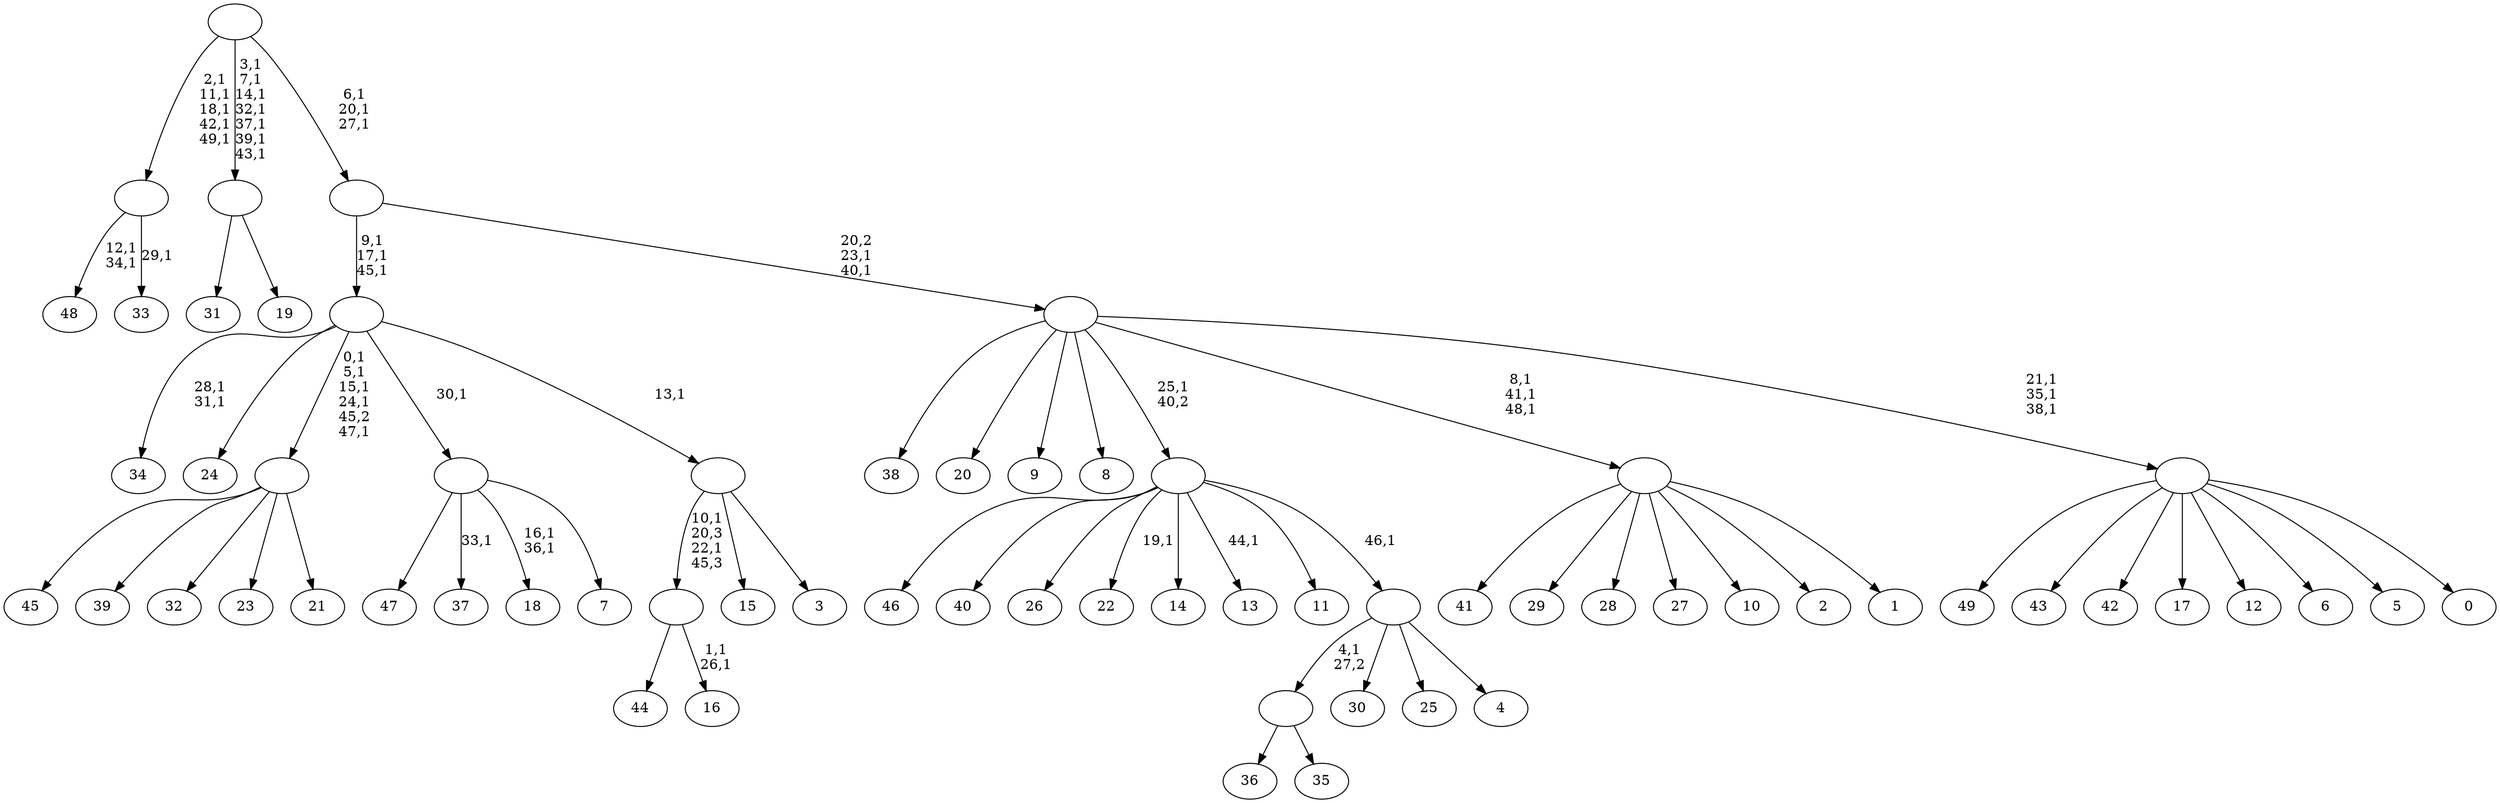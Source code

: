digraph T {
	100 [label="49"]
	99 [label="48"]
	96 [label="47"]
	95 [label="46"]
	94 [label="45"]
	93 [label="44"]
	92 [label="43"]
	91 [label="42"]
	90 [label="41"]
	89 [label="40"]
	88 [label="39"]
	87 [label="38"]
	86 [label="37"]
	84 [label="36"]
	83 [label="35"]
	82 [label=""]
	81 [label="34"]
	78 [label="33"]
	76 [label=""]
	71 [label="32"]
	70 [label="31"]
	69 [label="30"]
	68 [label="29"]
	67 [label="28"]
	66 [label="27"]
	65 [label="26"]
	64 [label="25"]
	63 [label="24"]
	62 [label="23"]
	61 [label="22"]
	59 [label="21"]
	58 [label=""]
	53 [label="20"]
	52 [label="19"]
	51 [label=""]
	44 [label="18"]
	41 [label="17"]
	40 [label="16"]
	37 [label=""]
	35 [label="15"]
	34 [label="14"]
	33 [label="13"]
	31 [label="12"]
	30 [label="11"]
	29 [label="10"]
	28 [label="9"]
	27 [label="8"]
	26 [label="7"]
	25 [label=""]
	24 [label="6"]
	23 [label="5"]
	22 [label="4"]
	21 [label=""]
	20 [label=""]
	19 [label="3"]
	18 [label=""]
	17 [label=""]
	14 [label="2"]
	13 [label="1"]
	12 [label=""]
	9 [label="0"]
	8 [label=""]
	5 [label=""]
	3 [label=""]
	0 [label=""]
	82 -> 84 [label=""]
	82 -> 83 [label=""]
	76 -> 78 [label="29,1"]
	76 -> 99 [label="12,1\n34,1"]
	58 -> 94 [label=""]
	58 -> 88 [label=""]
	58 -> 71 [label=""]
	58 -> 62 [label=""]
	58 -> 59 [label=""]
	51 -> 70 [label=""]
	51 -> 52 [label=""]
	37 -> 40 [label="1,1\n26,1"]
	37 -> 93 [label=""]
	25 -> 44 [label="16,1\n36,1"]
	25 -> 86 [label="33,1"]
	25 -> 96 [label=""]
	25 -> 26 [label=""]
	21 -> 82 [label="4,1\n27,2"]
	21 -> 69 [label=""]
	21 -> 64 [label=""]
	21 -> 22 [label=""]
	20 -> 33 [label="44,1"]
	20 -> 61 [label="19,1"]
	20 -> 95 [label=""]
	20 -> 89 [label=""]
	20 -> 65 [label=""]
	20 -> 34 [label=""]
	20 -> 30 [label=""]
	20 -> 21 [label="46,1"]
	18 -> 37 [label="10,1\n20,3\n22,1\n45,3"]
	18 -> 35 [label=""]
	18 -> 19 [label=""]
	17 -> 58 [label="0,1\n5,1\n15,1\n24,1\n45,2\n47,1"]
	17 -> 81 [label="28,1\n31,1"]
	17 -> 63 [label=""]
	17 -> 25 [label="30,1"]
	17 -> 18 [label="13,1"]
	12 -> 90 [label=""]
	12 -> 68 [label=""]
	12 -> 67 [label=""]
	12 -> 66 [label=""]
	12 -> 29 [label=""]
	12 -> 14 [label=""]
	12 -> 13 [label=""]
	8 -> 100 [label=""]
	8 -> 92 [label=""]
	8 -> 91 [label=""]
	8 -> 41 [label=""]
	8 -> 31 [label=""]
	8 -> 24 [label=""]
	8 -> 23 [label=""]
	8 -> 9 [label=""]
	5 -> 8 [label="21,1\n35,1\n38,1"]
	5 -> 12 [label="8,1\n41,1\n48,1"]
	5 -> 87 [label=""]
	5 -> 53 [label=""]
	5 -> 28 [label=""]
	5 -> 27 [label=""]
	5 -> 20 [label="25,1\n40,2"]
	3 -> 5 [label="20,2\n23,1\n40,1"]
	3 -> 17 [label="9,1\n17,1\n45,1"]
	0 -> 3 [label="6,1\n20,1\n27,1"]
	0 -> 51 [label="3,1\n7,1\n14,1\n32,1\n37,1\n39,1\n43,1"]
	0 -> 76 [label="2,1\n11,1\n18,1\n42,1\n49,1"]
}
